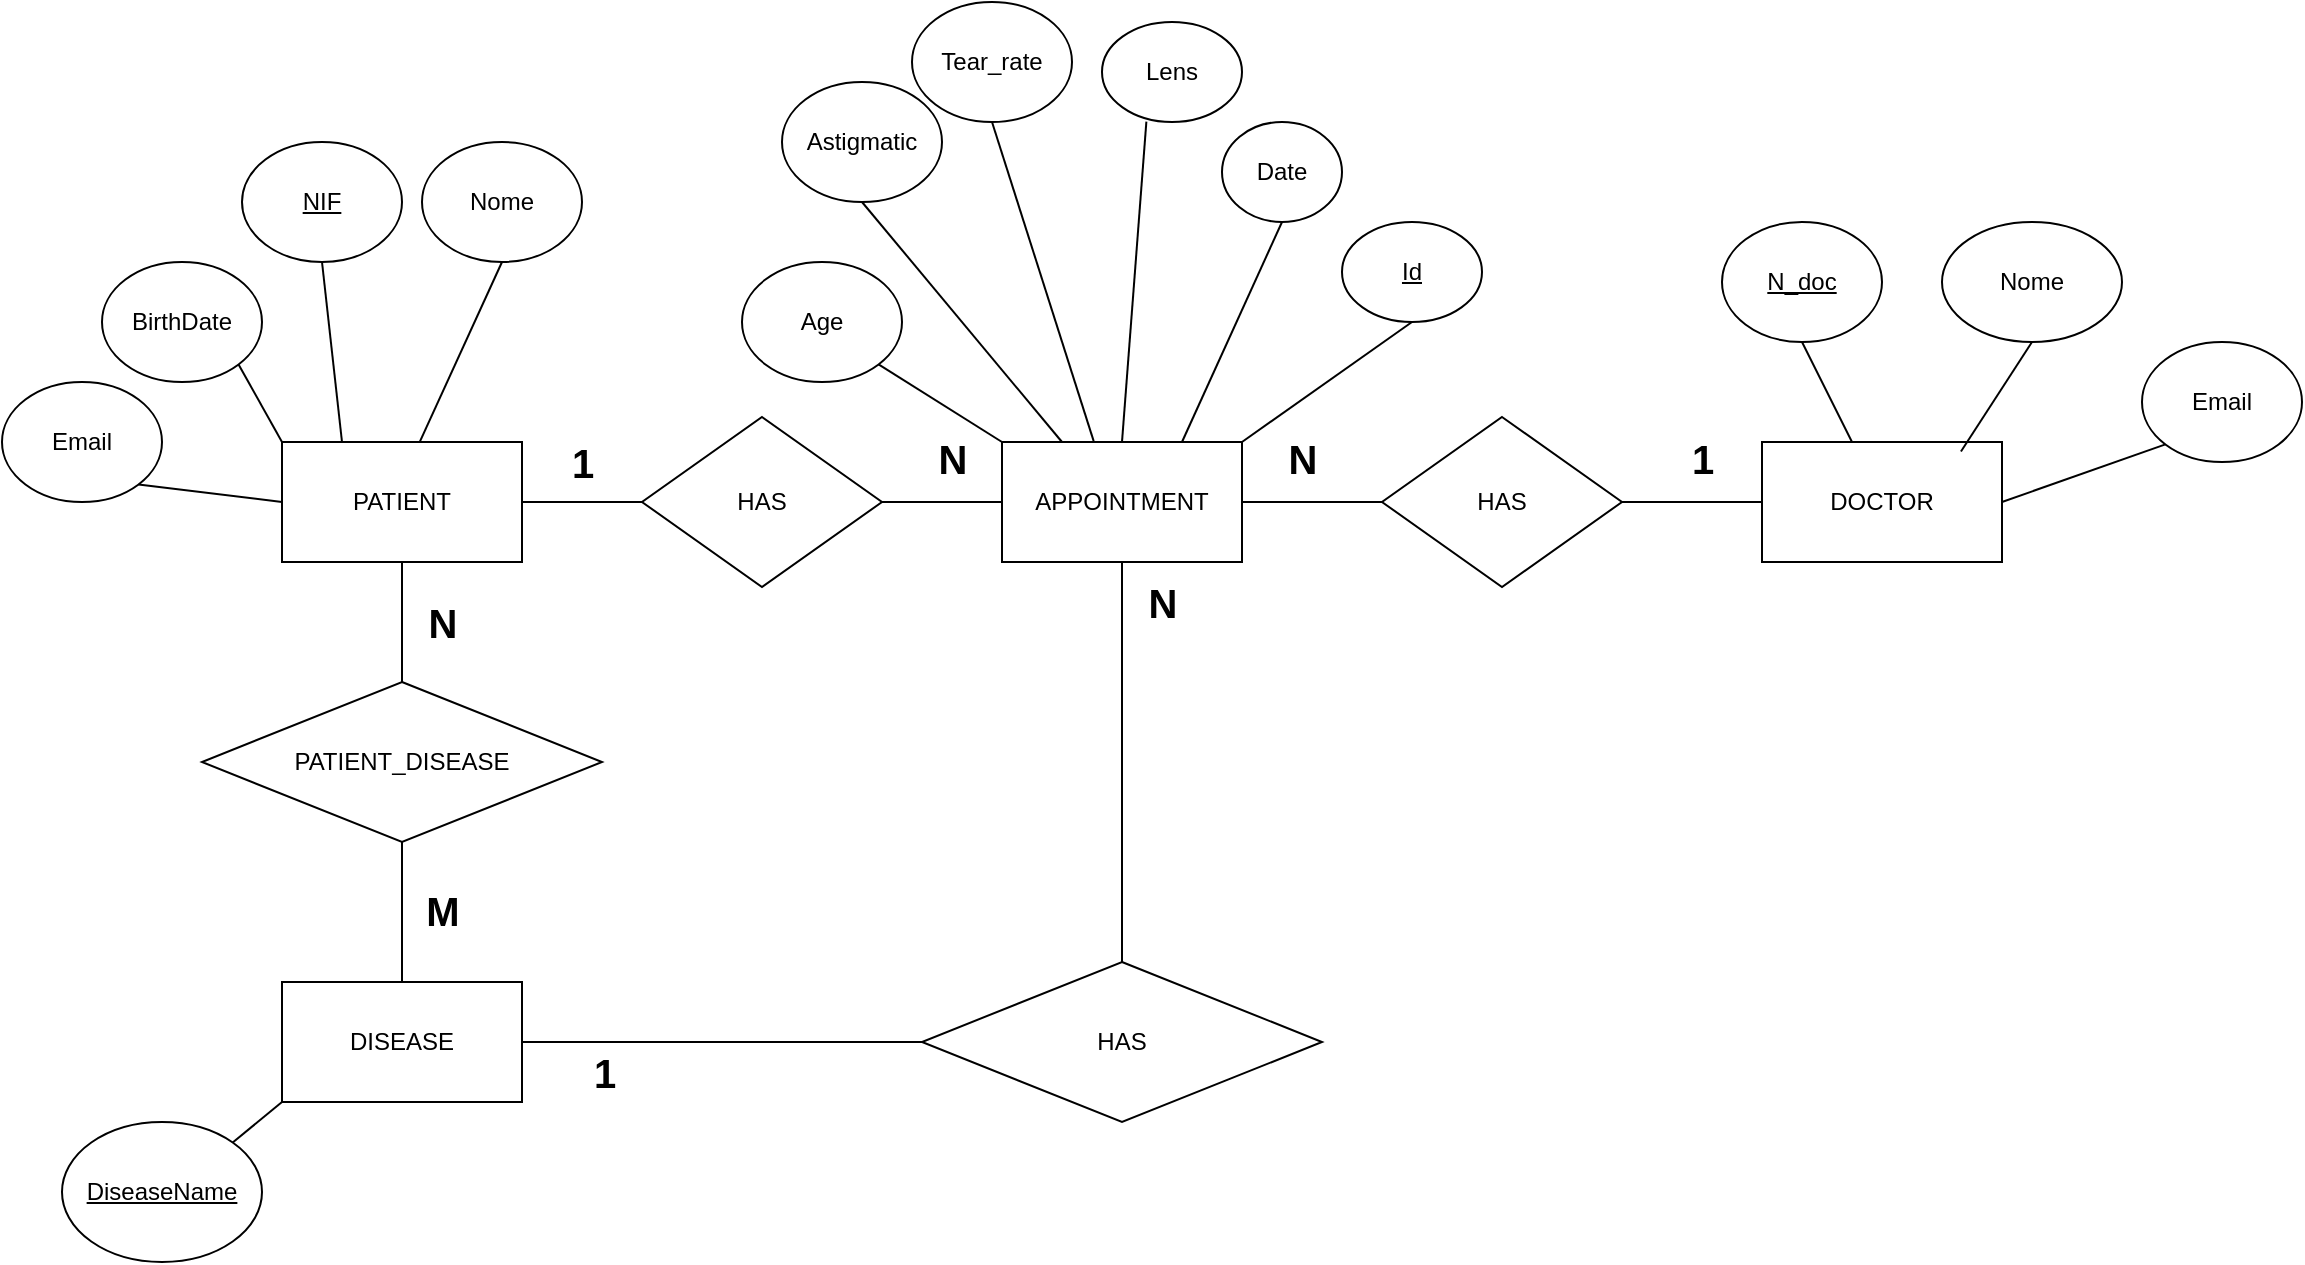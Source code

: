 <mxfile version="28.2.5">
  <diagram name="Page-1" id="RoSYUuRqdKBB2ggG_bJW">
    <mxGraphModel dx="1304" dy="657" grid="1" gridSize="10" guides="1" tooltips="1" connect="1" arrows="1" fold="1" page="1" pageScale="1" pageWidth="3300" pageHeight="4681" math="0" shadow="0">
      <root>
        <mxCell id="0" />
        <mxCell id="1" parent="0" />
        <mxCell id="Dj_U_TATxTos4Rp3I6lb-2" value="PATIENT" style="rounded=0;whiteSpace=wrap;html=1;" parent="1" vertex="1">
          <mxGeometry x="450" y="430" width="120" height="60" as="geometry" />
        </mxCell>
        <mxCell id="Dj_U_TATxTos4Rp3I6lb-3" value="DOCTOR" style="rounded=0;whiteSpace=wrap;html=1;" parent="1" vertex="1">
          <mxGeometry x="1190" y="430" width="120" height="60" as="geometry" />
        </mxCell>
        <mxCell id="Dj_U_TATxTos4Rp3I6lb-4" value="DISEASE" style="rounded=0;whiteSpace=wrap;html=1;" parent="1" vertex="1">
          <mxGeometry x="450" y="700" width="120" height="60" as="geometry" />
        </mxCell>
        <mxCell id="Dj_U_TATxTos4Rp3I6lb-5" value="HAS" style="rhombus;whiteSpace=wrap;html=1;" parent="1" vertex="1">
          <mxGeometry x="630" y="417.5" width="120" height="85" as="geometry" />
        </mxCell>
        <mxCell id="Dj_U_TATxTos4Rp3I6lb-6" value="" style="endArrow=none;html=1;rounded=0;entryX=1;entryY=0.5;entryDx=0;entryDy=0;exitX=0;exitY=0.5;exitDx=0;exitDy=0;" parent="1" source="Dj_U_TATxTos4Rp3I6lb-5" target="Dj_U_TATxTos4Rp3I6lb-2" edge="1">
          <mxGeometry width="50" height="50" relative="1" as="geometry">
            <mxPoint x="960" y="660" as="sourcePoint" />
            <mxPoint x="810" y="470.0" as="targetPoint" />
          </mxGeometry>
        </mxCell>
        <mxCell id="Dj_U_TATxTos4Rp3I6lb-8" value="1" style="edgeLabel;html=1;align=center;verticalAlign=middle;resizable=0;points=[];fontStyle=1;fontSize=20;" parent="Dj_U_TATxTos4Rp3I6lb-6" vertex="1" connectable="0">
          <mxGeometry x="0.265" y="-7" relative="1" as="geometry">
            <mxPoint x="8" y="-13" as="offset" />
          </mxGeometry>
        </mxCell>
        <mxCell id="Dj_U_TATxTos4Rp3I6lb-12" value="PATIENT_DISEASE" style="rhombus;whiteSpace=wrap;html=1;" parent="1" vertex="1">
          <mxGeometry x="410" y="550" width="200" height="80" as="geometry" />
        </mxCell>
        <mxCell id="Dj_U_TATxTos4Rp3I6lb-13" value="" style="endArrow=none;html=1;rounded=0;entryX=0.5;entryY=1;entryDx=0;entryDy=0;exitX=0.5;exitY=0;exitDx=0;exitDy=0;" parent="1" source="Dj_U_TATxTos4Rp3I6lb-12" target="Dj_U_TATxTos4Rp3I6lb-2" edge="1">
          <mxGeometry width="50" height="50" relative="1" as="geometry">
            <mxPoint x="750" y="560" as="sourcePoint" />
            <mxPoint x="640" y="560" as="targetPoint" />
          </mxGeometry>
        </mxCell>
        <mxCell id="Dj_U_TATxTos4Rp3I6lb-14" value="N" style="edgeLabel;html=1;align=center;verticalAlign=middle;resizable=0;points=[];fontStyle=1;fontSize=20;" parent="Dj_U_TATxTos4Rp3I6lb-13" vertex="1" connectable="0">
          <mxGeometry x="0.265" y="-7" relative="1" as="geometry">
            <mxPoint x="13" y="8" as="offset" />
          </mxGeometry>
        </mxCell>
        <mxCell id="Dj_U_TATxTos4Rp3I6lb-15" value="" style="endArrow=none;html=1;rounded=0;entryX=0.5;entryY=1;entryDx=0;entryDy=0;exitX=0.5;exitY=0;exitDx=0;exitDy=0;" parent="1" source="Dj_U_TATxTos4Rp3I6lb-4" target="Dj_U_TATxTos4Rp3I6lb-12" edge="1">
          <mxGeometry width="50" height="50" relative="1" as="geometry">
            <mxPoint x="650" y="730" as="sourcePoint" />
            <mxPoint x="650" y="670" as="targetPoint" />
            <Array as="points" />
          </mxGeometry>
        </mxCell>
        <mxCell id="Dj_U_TATxTos4Rp3I6lb-16" value="M" style="edgeLabel;html=1;align=center;verticalAlign=middle;resizable=0;points=[];fontStyle=1;fontSize=20;" parent="Dj_U_TATxTos4Rp3I6lb-15" vertex="1" connectable="0">
          <mxGeometry x="0.265" y="-7" relative="1" as="geometry">
            <mxPoint x="13" y="8" as="offset" />
          </mxGeometry>
        </mxCell>
        <mxCell id="GlhV-5sH0dKVWb_ypmjU-1" value="BirthDate" style="ellipse;whiteSpace=wrap;html=1;" parent="1" vertex="1">
          <mxGeometry x="360" y="340" width="80" height="60" as="geometry" />
        </mxCell>
        <mxCell id="GlhV-5sH0dKVWb_ypmjU-2" value="" style="endArrow=none;html=1;rounded=0;exitX=0;exitY=0;exitDx=0;exitDy=0;entryX=1;entryY=1;entryDx=0;entryDy=0;" parent="1" source="Dj_U_TATxTos4Rp3I6lb-2" target="GlhV-5sH0dKVWb_ypmjU-1" edge="1">
          <mxGeometry width="50" height="50" relative="1" as="geometry">
            <mxPoint x="810" y="620" as="sourcePoint" />
            <mxPoint x="860" y="570" as="targetPoint" />
          </mxGeometry>
        </mxCell>
        <mxCell id="GlhV-5sH0dKVWb_ypmjU-4" value="APPOINTMENT" style="rounded=0;whiteSpace=wrap;html=1;" parent="1" vertex="1">
          <mxGeometry x="810" y="430" width="120" height="60" as="geometry" />
        </mxCell>
        <mxCell id="GlhV-5sH0dKVWb_ypmjU-5" value="" style="endArrow=none;html=1;rounded=0;entryX=1;entryY=0.5;entryDx=0;entryDy=0;exitX=0;exitY=0.5;exitDx=0;exitDy=0;" parent="1" source="GlhV-5sH0dKVWb_ypmjU-4" target="Dj_U_TATxTos4Rp3I6lb-5" edge="1">
          <mxGeometry width="50" height="50" relative="1" as="geometry">
            <mxPoint x="750" y="590" as="sourcePoint" />
            <mxPoint x="800" y="540" as="targetPoint" />
          </mxGeometry>
        </mxCell>
        <mxCell id="GlhV-5sH0dKVWb_ypmjU-6" value="&lt;b&gt;&lt;font style=&quot;font-size: 20px;&quot;&gt;N&lt;/font&gt;&lt;/b&gt;" style="text;html=1;align=center;verticalAlign=middle;resizable=0;points=[];autosize=1;strokeColor=none;fillColor=none;" parent="1" vertex="1">
          <mxGeometry x="765" y="417.5" width="40" height="40" as="geometry" />
        </mxCell>
        <mxCell id="GlhV-5sH0dKVWb_ypmjU-7" value="HAS" style="rhombus;whiteSpace=wrap;html=1;" parent="1" vertex="1">
          <mxGeometry x="1000" y="417.5" width="120" height="85" as="geometry" />
        </mxCell>
        <mxCell id="GlhV-5sH0dKVWb_ypmjU-8" value="" style="endArrow=none;html=1;rounded=0;entryX=1;entryY=0.5;entryDx=0;entryDy=0;exitX=0;exitY=0.5;exitDx=0;exitDy=0;" parent="1" source="GlhV-5sH0dKVWb_ypmjU-7" target="GlhV-5sH0dKVWb_ypmjU-4" edge="1">
          <mxGeometry width="50" height="50" relative="1" as="geometry">
            <mxPoint x="1330" y="652.5" as="sourcePoint" />
            <mxPoint x="930" y="360" as="targetPoint" />
          </mxGeometry>
        </mxCell>
        <mxCell id="GlhV-5sH0dKVWb_ypmjU-9" value="1" style="edgeLabel;html=1;align=center;verticalAlign=middle;resizable=0;points=[];fontStyle=1;fontSize=20;" parent="GlhV-5sH0dKVWb_ypmjU-8" vertex="1" connectable="0">
          <mxGeometry x="0.265" y="-7" relative="1" as="geometry">
            <mxPoint x="204" y="-15" as="offset" />
          </mxGeometry>
        </mxCell>
        <mxCell id="GlhV-5sH0dKVWb_ypmjU-10" value="" style="endArrow=none;html=1;rounded=0;entryX=1;entryY=0.5;entryDx=0;entryDy=0;exitX=0;exitY=0.5;exitDx=0;exitDy=0;" parent="1" source="Dj_U_TATxTos4Rp3I6lb-3" target="GlhV-5sH0dKVWb_ypmjU-7" edge="1">
          <mxGeometry width="50" height="50" relative="1" as="geometry">
            <mxPoint x="1180" y="360" as="sourcePoint" />
            <mxPoint x="1170" y="532.5" as="targetPoint" />
          </mxGeometry>
        </mxCell>
        <mxCell id="GlhV-5sH0dKVWb_ypmjU-11" value="&lt;b&gt;&lt;font style=&quot;font-size: 20px;&quot;&gt;N&lt;/font&gt;&lt;/b&gt;" style="text;html=1;align=center;verticalAlign=middle;resizable=0;points=[];autosize=1;strokeColor=none;fillColor=none;" parent="1" vertex="1">
          <mxGeometry x="940" y="417.5" width="40" height="40" as="geometry" />
        </mxCell>
        <mxCell id="GlhV-5sH0dKVWb_ypmjU-13" value="&lt;u&gt;DiseaseName&lt;/u&gt;" style="ellipse;whiteSpace=wrap;html=1;" parent="1" vertex="1">
          <mxGeometry x="340" y="770" width="100" height="70" as="geometry" />
        </mxCell>
        <mxCell id="GlhV-5sH0dKVWb_ypmjU-14" value="" style="endArrow=none;html=1;rounded=0;exitX=1;exitY=0;exitDx=0;exitDy=0;entryX=0;entryY=1;entryDx=0;entryDy=0;" parent="1" source="GlhV-5sH0dKVWb_ypmjU-13" target="Dj_U_TATxTos4Rp3I6lb-4" edge="1">
          <mxGeometry width="50" height="50" relative="1" as="geometry">
            <mxPoint x="810" y="590" as="sourcePoint" />
            <mxPoint x="860" y="540" as="targetPoint" />
          </mxGeometry>
        </mxCell>
        <mxCell id="GlhV-5sH0dKVWb_ypmjU-15" value="&lt;u&gt;NIF&lt;/u&gt;" style="ellipse;whiteSpace=wrap;html=1;" parent="1" vertex="1">
          <mxGeometry x="430" y="280" width="80" height="60" as="geometry" />
        </mxCell>
        <mxCell id="GlhV-5sH0dKVWb_ypmjU-16" value="" style="endArrow=none;html=1;rounded=0;entryX=0.5;entryY=1;entryDx=0;entryDy=0;exitX=0.25;exitY=0;exitDx=0;exitDy=0;" parent="1" source="Dj_U_TATxTos4Rp3I6lb-2" target="GlhV-5sH0dKVWb_ypmjU-15" edge="1">
          <mxGeometry width="50" height="50" relative="1" as="geometry">
            <mxPoint x="810" y="590" as="sourcePoint" />
            <mxPoint x="860" y="540" as="targetPoint" />
          </mxGeometry>
        </mxCell>
        <mxCell id="GlhV-5sH0dKVWb_ypmjU-17" value="Nome" style="ellipse;whiteSpace=wrap;html=1;" parent="1" vertex="1">
          <mxGeometry x="520" y="280" width="80" height="60" as="geometry" />
        </mxCell>
        <mxCell id="GlhV-5sH0dKVWb_ypmjU-18" value="" style="endArrow=none;html=1;rounded=0;exitX=0.575;exitY=-0.005;exitDx=0;exitDy=0;entryX=0.5;entryY=1;entryDx=0;entryDy=0;exitPerimeter=0;" parent="1" source="Dj_U_TATxTos4Rp3I6lb-2" target="GlhV-5sH0dKVWb_ypmjU-17" edge="1">
          <mxGeometry width="50" height="50" relative="1" as="geometry">
            <mxPoint x="610" y="370" as="sourcePoint" />
            <mxPoint x="1020" y="510" as="targetPoint" />
          </mxGeometry>
        </mxCell>
        <mxCell id="GlhV-5sH0dKVWb_ypmjU-19" value="Age" style="ellipse;whiteSpace=wrap;html=1;" parent="1" vertex="1">
          <mxGeometry x="680" y="340" width="80" height="60" as="geometry" />
        </mxCell>
        <mxCell id="GlhV-5sH0dKVWb_ypmjU-20" value="" style="endArrow=none;html=1;rounded=0;exitX=0;exitY=0;exitDx=0;exitDy=0;entryX=1;entryY=1;entryDx=0;entryDy=0;" parent="1" source="GlhV-5sH0dKVWb_ypmjU-4" target="GlhV-5sH0dKVWb_ypmjU-19" edge="1">
          <mxGeometry width="50" height="50" relative="1" as="geometry">
            <mxPoint x="830" y="417.5" as="sourcePoint" />
            <mxPoint x="1240" y="557.5" as="targetPoint" />
          </mxGeometry>
        </mxCell>
        <mxCell id="GlhV-5sH0dKVWb_ypmjU-21" value="Astigmatic" style="ellipse;whiteSpace=wrap;html=1;" parent="1" vertex="1">
          <mxGeometry x="700" y="250" width="80" height="60" as="geometry" />
        </mxCell>
        <mxCell id="GlhV-5sH0dKVWb_ypmjU-22" value="" style="endArrow=none;html=1;rounded=0;entryX=0.5;entryY=1;entryDx=0;entryDy=0;exitX=0.25;exitY=0;exitDx=0;exitDy=0;" parent="1" source="GlhV-5sH0dKVWb_ypmjU-4" target="GlhV-5sH0dKVWb_ypmjU-21" edge="1">
          <mxGeometry width="50" height="50" relative="1" as="geometry">
            <mxPoint x="860" y="417.5" as="sourcePoint" />
            <mxPoint x="1240" y="527.5" as="targetPoint" />
          </mxGeometry>
        </mxCell>
        <mxCell id="GlhV-5sH0dKVWb_ypmjU-25" value="Tear_rate" style="ellipse;whiteSpace=wrap;html=1;" parent="1" vertex="1">
          <mxGeometry x="765" y="210" width="80" height="60" as="geometry" />
        </mxCell>
        <mxCell id="GlhV-5sH0dKVWb_ypmjU-27" value="Lens" style="ellipse;whiteSpace=wrap;html=1;" parent="1" vertex="1">
          <mxGeometry x="860" y="220" width="70" height="50" as="geometry" />
        </mxCell>
        <mxCell id="GlhV-5sH0dKVWb_ypmjU-28" value="" style="endArrow=none;html=1;rounded=0;entryX=0.5;entryY=1;entryDx=0;entryDy=0;exitX=0.382;exitY=-0.007;exitDx=0;exitDy=0;exitPerimeter=0;" parent="1" source="GlhV-5sH0dKVWb_ypmjU-4" target="GlhV-5sH0dKVWb_ypmjU-25" edge="1">
          <mxGeometry width="50" height="50" relative="1" as="geometry">
            <mxPoint x="971" y="722" as="sourcePoint" />
            <mxPoint x="930" y="630" as="targetPoint" />
          </mxGeometry>
        </mxCell>
        <mxCell id="GlhV-5sH0dKVWb_ypmjU-29" value="" style="endArrow=none;html=1;rounded=0;entryX=0.317;entryY=0.996;entryDx=0;entryDy=0;exitX=0.5;exitY=0;exitDx=0;exitDy=0;entryPerimeter=0;" parent="1" source="GlhV-5sH0dKVWb_ypmjU-4" target="GlhV-5sH0dKVWb_ypmjU-27" edge="1">
          <mxGeometry width="50" height="50" relative="1" as="geometry">
            <mxPoint x="981" y="802" as="sourcePoint" />
            <mxPoint x="940" y="710" as="targetPoint" />
          </mxGeometry>
        </mxCell>
        <mxCell id="GlhV-5sH0dKVWb_ypmjU-30" value="&lt;u&gt;Id&lt;/u&gt;" style="ellipse;whiteSpace=wrap;html=1;" parent="1" vertex="1">
          <mxGeometry x="980" y="320" width="70" height="50" as="geometry" />
        </mxCell>
        <mxCell id="GlhV-5sH0dKVWb_ypmjU-31" value="" style="endArrow=none;html=1;rounded=0;entryX=1;entryY=0;entryDx=0;entryDy=0;exitX=0.5;exitY=1;exitDx=0;exitDy=0;" parent="1" source="GlhV-5sH0dKVWb_ypmjU-30" target="GlhV-5sH0dKVWb_ypmjU-4" edge="1">
          <mxGeometry width="50" height="50" relative="1" as="geometry">
            <mxPoint x="810" y="590" as="sourcePoint" />
            <mxPoint x="860" y="540" as="targetPoint" />
          </mxGeometry>
        </mxCell>
        <mxCell id="GlhV-5sH0dKVWb_ypmjU-32" value="&lt;u&gt;N_doc&lt;/u&gt;" style="ellipse;whiteSpace=wrap;html=1;" parent="1" vertex="1">
          <mxGeometry x="1170" y="320" width="80" height="60" as="geometry" />
        </mxCell>
        <mxCell id="GlhV-5sH0dKVWb_ypmjU-34" value="" style="endArrow=none;html=1;rounded=0;entryX=0.5;entryY=1;entryDx=0;entryDy=0;" parent="1" source="Dj_U_TATxTos4Rp3I6lb-3" target="GlhV-5sH0dKVWb_ypmjU-32" edge="1">
          <mxGeometry width="50" height="50" relative="1" as="geometry">
            <mxPoint x="810" y="590" as="sourcePoint" />
            <mxPoint x="860" y="540" as="targetPoint" />
          </mxGeometry>
        </mxCell>
        <mxCell id="GlhV-5sH0dKVWb_ypmjU-35" value="Nome" style="ellipse;whiteSpace=wrap;html=1;" parent="1" vertex="1">
          <mxGeometry x="1280" y="320" width="90" height="60" as="geometry" />
        </mxCell>
        <mxCell id="GlhV-5sH0dKVWb_ypmjU-36" value="" style="endArrow=none;html=1;rounded=0;entryX=0.5;entryY=1;entryDx=0;entryDy=0;exitX=0.829;exitY=0.079;exitDx=0;exitDy=0;exitPerimeter=0;" parent="1" source="Dj_U_TATxTos4Rp3I6lb-3" target="GlhV-5sH0dKVWb_ypmjU-35" edge="1">
          <mxGeometry width="50" height="50" relative="1" as="geometry">
            <mxPoint x="830" y="590" as="sourcePoint" />
            <mxPoint x="880" y="540" as="targetPoint" />
          </mxGeometry>
        </mxCell>
        <mxCell id="GlhV-5sH0dKVWb_ypmjU-37" value="Date" style="ellipse;whiteSpace=wrap;html=1;" parent="1" vertex="1">
          <mxGeometry x="920" y="270" width="60" height="50" as="geometry" />
        </mxCell>
        <mxCell id="GlhV-5sH0dKVWb_ypmjU-38" value="" style="endArrow=none;html=1;rounded=0;entryX=0.75;entryY=0;entryDx=0;entryDy=0;exitX=0.5;exitY=1;exitDx=0;exitDy=0;" parent="1" source="GlhV-5sH0dKVWb_ypmjU-37" target="GlhV-5sH0dKVWb_ypmjU-4" edge="1">
          <mxGeometry width="50" height="50" relative="1" as="geometry">
            <mxPoint x="830" y="590" as="sourcePoint" />
            <mxPoint x="880" y="540" as="targetPoint" />
          </mxGeometry>
        </mxCell>
        <mxCell id="pEg3FCwLnRQD989T2T3C-2" value="HAS" style="rhombus;whiteSpace=wrap;html=1;" parent="1" vertex="1">
          <mxGeometry x="770" y="690" width="200" height="80" as="geometry" />
        </mxCell>
        <mxCell id="pEg3FCwLnRQD989T2T3C-3" value="" style="endArrow=none;html=1;rounded=0;exitX=0.5;exitY=0;exitDx=0;exitDy=0;" parent="1" source="pEg3FCwLnRQD989T2T3C-2" edge="1">
          <mxGeometry width="50" height="50" relative="1" as="geometry">
            <mxPoint x="1045" y="600" as="sourcePoint" />
            <mxPoint x="870" y="490" as="targetPoint" />
          </mxGeometry>
        </mxCell>
        <mxCell id="pEg3FCwLnRQD989T2T3C-4" value="N" style="edgeLabel;html=1;align=center;verticalAlign=middle;resizable=0;points=[];fontStyle=1;fontSize=20;" parent="pEg3FCwLnRQD989T2T3C-3" vertex="1" connectable="0">
          <mxGeometry x="0.265" y="-7" relative="1" as="geometry">
            <mxPoint x="13" y="-54" as="offset" />
          </mxGeometry>
        </mxCell>
        <mxCell id="pEg3FCwLnRQD989T2T3C-5" value="" style="endArrow=none;html=1;rounded=0;entryX=0;entryY=0.5;entryDx=0;entryDy=0;exitX=1;exitY=0.5;exitDx=0;exitDy=0;" parent="1" source="Dj_U_TATxTos4Rp3I6lb-4" target="pEg3FCwLnRQD989T2T3C-2" edge="1">
          <mxGeometry width="50" height="50" relative="1" as="geometry">
            <mxPoint x="805" y="740" as="sourcePoint" />
            <mxPoint x="945" y="710" as="targetPoint" />
            <Array as="points" />
          </mxGeometry>
        </mxCell>
        <mxCell id="pEg3FCwLnRQD989T2T3C-6" value="1" style="edgeLabel;html=1;align=center;verticalAlign=middle;resizable=0;points=[];fontStyle=1;fontSize=20;" parent="pEg3FCwLnRQD989T2T3C-5" vertex="1" connectable="0">
          <mxGeometry x="0.265" y="-7" relative="1" as="geometry">
            <mxPoint x="-86" y="8" as="offset" />
          </mxGeometry>
        </mxCell>
        <mxCell id="DnNPq-N8HPi2RhEI3zsc-1" value="Email" style="ellipse;whiteSpace=wrap;html=1;" vertex="1" parent="1">
          <mxGeometry x="310" y="400" width="80" height="60" as="geometry" />
        </mxCell>
        <mxCell id="DnNPq-N8HPi2RhEI3zsc-2" value="" style="endArrow=none;html=1;rounded=0;exitX=0;exitY=0.5;exitDx=0;exitDy=0;entryX=1;entryY=1;entryDx=0;entryDy=0;" edge="1" parent="1" target="DnNPq-N8HPi2RhEI3zsc-1" source="Dj_U_TATxTos4Rp3I6lb-2">
          <mxGeometry width="50" height="50" relative="1" as="geometry">
            <mxPoint x="400" y="490" as="sourcePoint" />
            <mxPoint x="810" y="630" as="targetPoint" />
          </mxGeometry>
        </mxCell>
        <mxCell id="DnNPq-N8HPi2RhEI3zsc-3" value="Email" style="ellipse;whiteSpace=wrap;html=1;" vertex="1" parent="1">
          <mxGeometry x="1380" y="380" width="80" height="60" as="geometry" />
        </mxCell>
        <mxCell id="DnNPq-N8HPi2RhEI3zsc-4" value="" style="endArrow=none;html=1;rounded=0;exitX=1;exitY=0.5;exitDx=0;exitDy=0;entryX=0;entryY=1;entryDx=0;entryDy=0;" edge="1" parent="1" target="DnNPq-N8HPi2RhEI3zsc-3" source="Dj_U_TATxTos4Rp3I6lb-3">
          <mxGeometry width="50" height="50" relative="1" as="geometry">
            <mxPoint x="1470" y="470" as="sourcePoint" />
            <mxPoint x="1880" y="610" as="targetPoint" />
          </mxGeometry>
        </mxCell>
      </root>
    </mxGraphModel>
  </diagram>
</mxfile>
